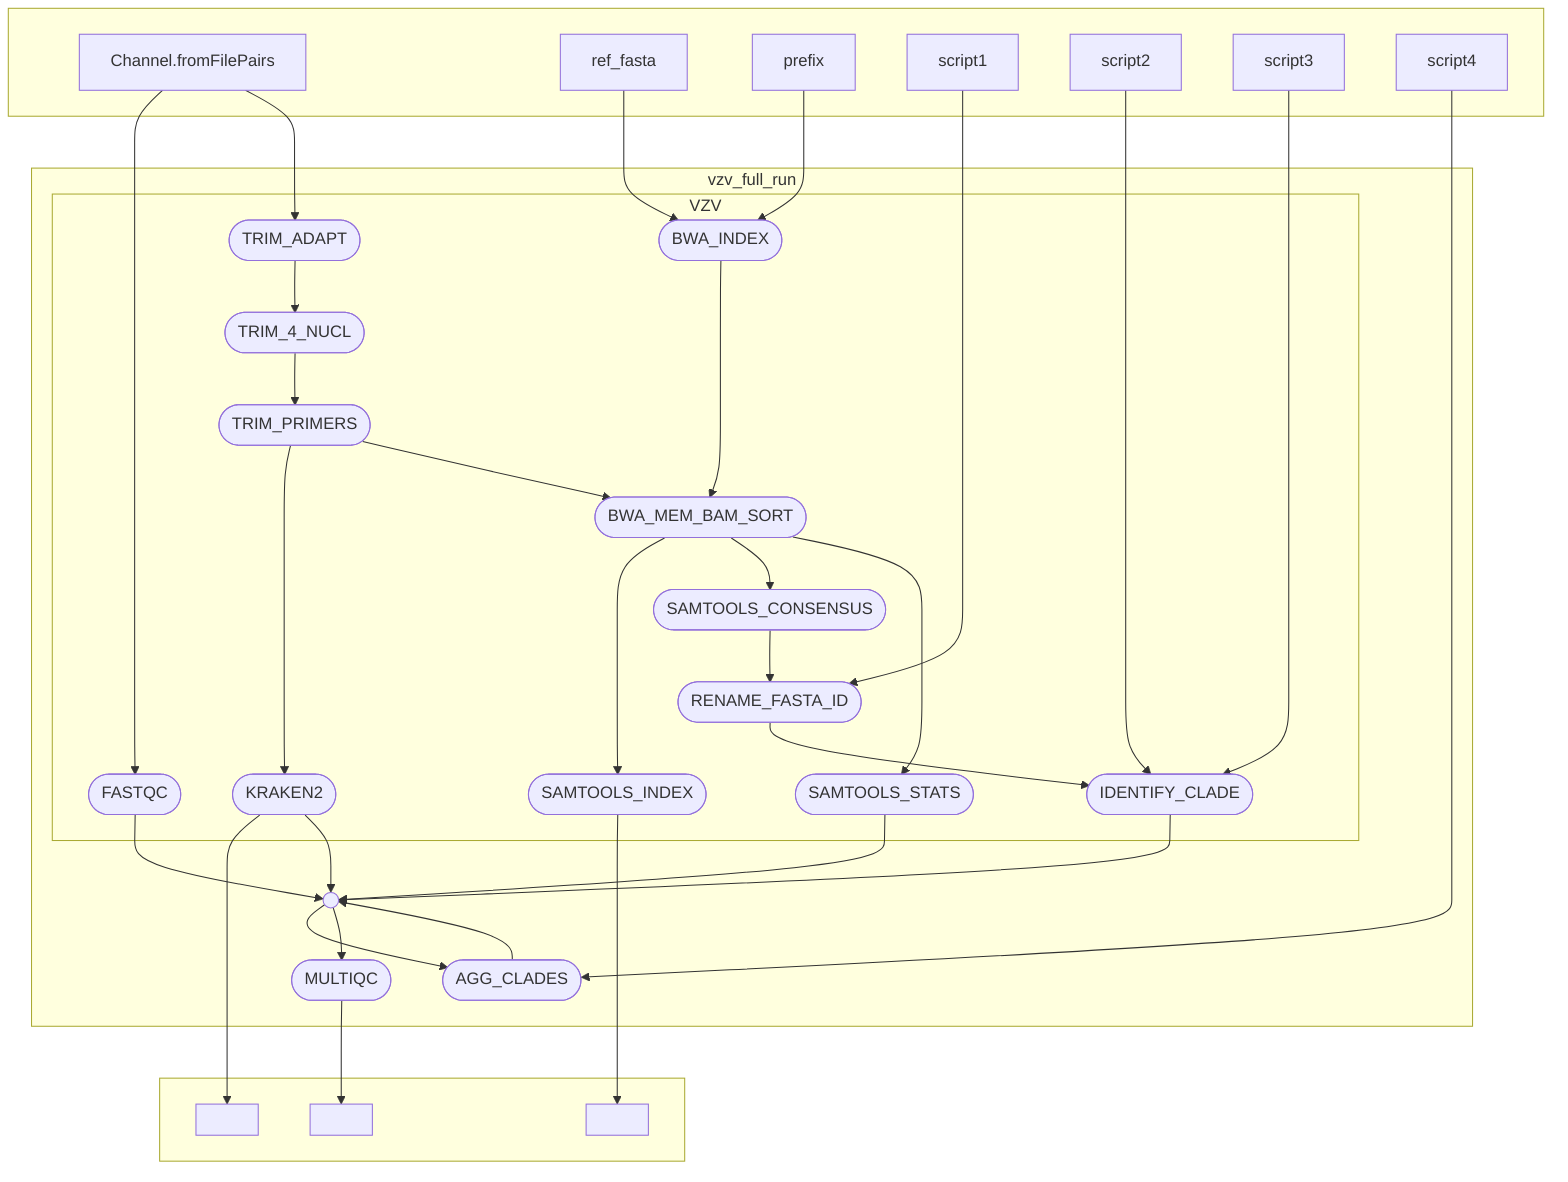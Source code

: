 flowchart TB
    subgraph " "
    v0["Channel.fromFilePairs"]
    v7["ref_fasta"]
    v8["prefix"]
    v15["script1"]
    v17["script2"]
    v18["script3"]
    v24["script4"]
    end
    subgraph vzv_full_run
    subgraph VZV
    v1([FASTQC])
    v2([TRIM_ADAPT])
    v3([TRIM_4_NUCL])
    v4([TRIM_PRIMERS])
    v5([KRAKEN2])
    v9([BWA_INDEX])
    v10([BWA_MEM_BAM_SORT])
    v11([SAMTOOLS_INDEX])
    v13([SAMTOOLS_CONSENSUS])
    v14([SAMTOOLS_STATS])
    v16([RENAME_FASTA_ID])
    v19([IDENTIFY_CLADE])
    end
    v25([AGG_CLADES])
    v28([MULTIQC])
    v20(( ))
    end
    subgraph " "
    v6[" "]
    v12[" "]
    v29[" "]
    end
    v0 --> v1
    v0 --> v2
    v1 --> v20
    v2 --> v3
    v3 --> v4
    v4 --> v5
    v4 --> v10
    v5 --> v6
    v5 --> v20
    v7 --> v9
    v8 --> v9
    v9 --> v10
    v10 --> v11
    v10 --> v13
    v10 --> v14
    v11 --> v12
    v13 --> v16
    v14 --> v20
    v15 --> v16
    v16 --> v19
    v17 --> v19
    v18 --> v19
    v19 --> v20
    v24 --> v25
    v20 --> v25
    v25 --> v20
    v20 --> v28
    v28 --> v29
